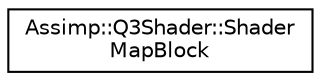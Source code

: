 digraph "Graphical Class Hierarchy"
{
  edge [fontname="Helvetica",fontsize="10",labelfontname="Helvetica",labelfontsize="10"];
  node [fontname="Helvetica",fontsize="10",shape=record];
  rankdir="LR";
  Node1 [label="Assimp::Q3Shader::Shader\lMapBlock",height=0.2,width=0.4,color="black", fillcolor="white", style="filled",URL="$struct_assimp_1_1_q3_shader_1_1_shader_map_block.html",tooltip="Tiny utility data structure to hold a .shader map data block. "];
}
